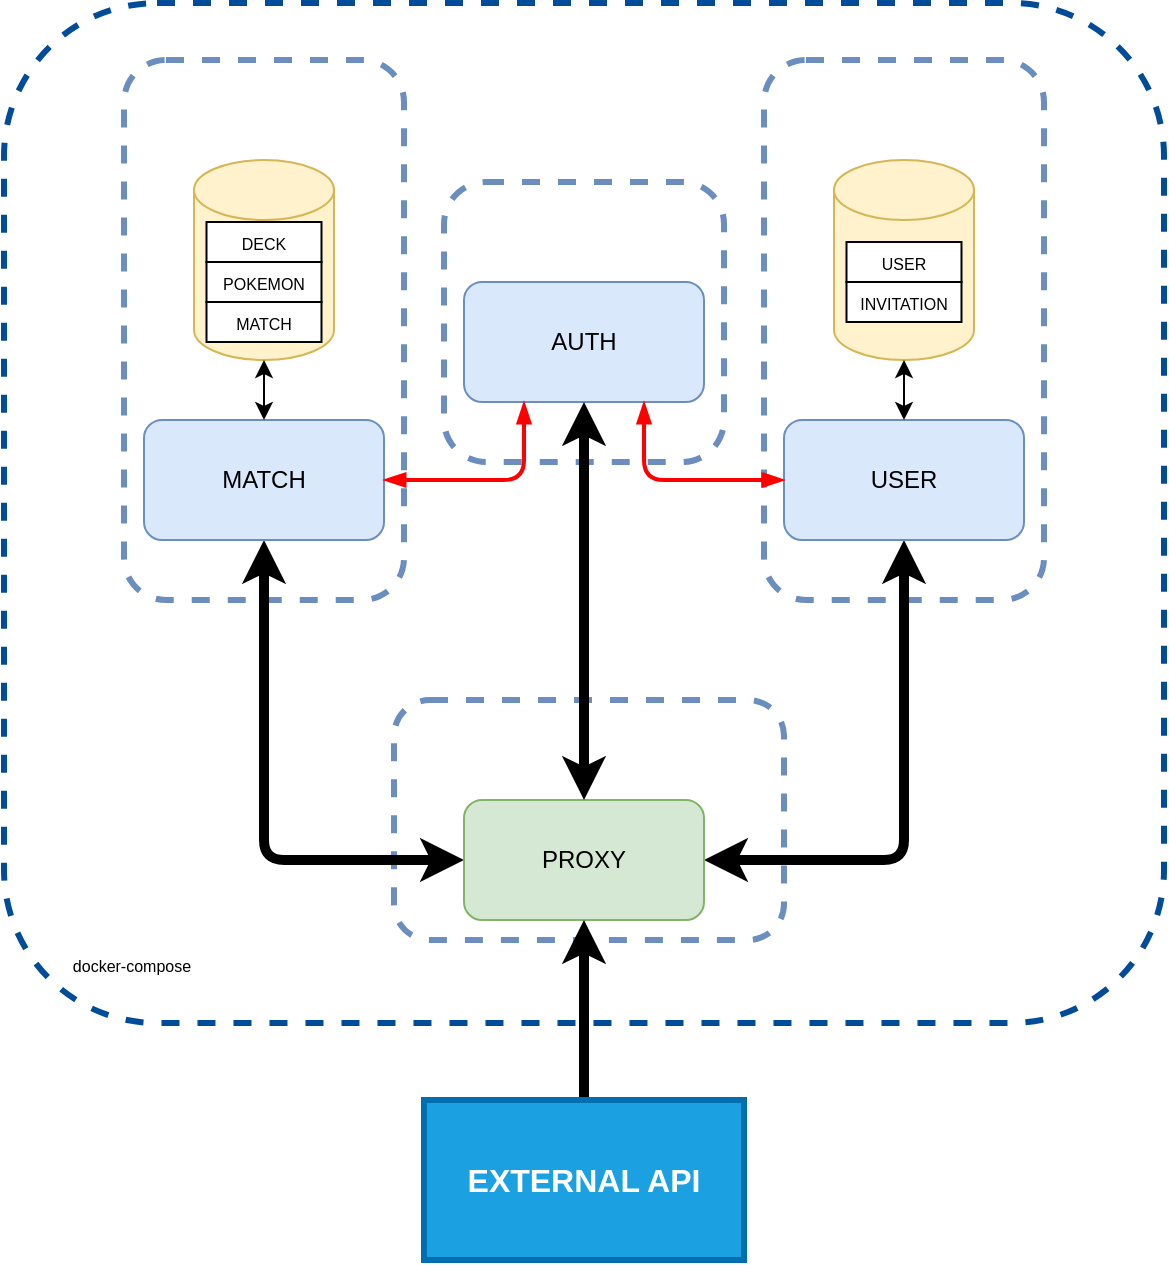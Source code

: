 <mxfile version="16.6.3" type="github"><diagram id="Zw8FGQJIe4Cw1-x8Rf4T" name="Page-1"><mxGraphModel dx="1185" dy="635" grid="1" gridSize="10" guides="1" tooltips="1" connect="1" arrows="1" fold="1" page="1" pageScale="1" pageWidth="827" pageHeight="1169" math="0" shadow="0"><root><mxCell id="0"/><mxCell id="1" parent="0"/><mxCell id="bebJIbhj5G8hPstjV86P-28" value="" style="rounded=1;whiteSpace=wrap;html=1;dashed=1;fontSize=8;strokeWidth=3;fillColor=none;strokeColor=#004C99;" vertex="1" parent="1"><mxGeometry x="90" y="11.5" width="580" height="510" as="geometry"/></mxCell><mxCell id="bebJIbhj5G8hPstjV86P-20" value="" style="rounded=1;whiteSpace=wrap;html=1;fontSize=8;fillColor=none;strokeColor=#6c8ebf;dashed=1;strokeWidth=3;" vertex="1" parent="1"><mxGeometry x="310" y="101" width="140" height="140" as="geometry"/></mxCell><mxCell id="bebJIbhj5G8hPstjV86P-19" value="" style="rounded=1;whiteSpace=wrap;html=1;fontSize=8;fillColor=none;strokeColor=#6c8ebf;dashed=1;strokeWidth=3;" vertex="1" parent="1"><mxGeometry x="150" y="40" width="140" height="270" as="geometry"/></mxCell><mxCell id="bebJIbhj5G8hPstjV86P-18" value="" style="rounded=1;whiteSpace=wrap;html=1;fontSize=8;fillColor=none;strokeColor=#6c8ebf;dashed=1;strokeWidth=3;" vertex="1" parent="1"><mxGeometry x="470" y="40" width="140" height="270" as="geometry"/></mxCell><mxCell id="bebJIbhj5G8hPstjV86P-25" value="" style="rounded=1;whiteSpace=wrap;html=1;fontSize=8;fillColor=none;strokeColor=#6c8ebf;dashed=1;strokeWidth=3;" vertex="1" parent="1"><mxGeometry x="285" y="360" width="195" height="120" as="geometry"/></mxCell><mxCell id="bebJIbhj5G8hPstjV86P-36" style="edgeStyle=orthogonalEdgeStyle;rounded=1;orthogonalLoop=1;jettySize=auto;html=1;exitX=1;exitY=0.5;exitDx=0;exitDy=0;fontSize=12;strokeColor=#000000;strokeWidth=5;entryX=0.5;entryY=1;entryDx=0;entryDy=0;startArrow=classic;startFill=1;" edge="1" parent="1" source="bebJIbhj5G8hPstjV86P-1" target="bebJIbhj5G8hPstjV86P-4"><mxGeometry relative="1" as="geometry"/></mxCell><mxCell id="bebJIbhj5G8hPstjV86P-40" style="edgeStyle=orthogonalEdgeStyle;rounded=1;orthogonalLoop=1;jettySize=auto;html=1;exitX=0;exitY=0.5;exitDx=0;exitDy=0;fontSize=16;strokeColor=#000000;strokeWidth=5;startArrow=classic;startFill=1;" edge="1" parent="1" source="bebJIbhj5G8hPstjV86P-1" target="bebJIbhj5G8hPstjV86P-3"><mxGeometry relative="1" as="geometry"/></mxCell><mxCell id="bebJIbhj5G8hPstjV86P-1" value="PROXY" style="rounded=1;whiteSpace=wrap;html=1;fillColor=#d5e8d4;strokeColor=#82b366;" vertex="1" parent="1"><mxGeometry x="320" y="410" width="120" height="60" as="geometry"/></mxCell><mxCell id="bebJIbhj5G8hPstjV86P-2" value="AUTH" style="rounded=1;whiteSpace=wrap;html=1;fillColor=#dae8fc;strokeColor=#6c8ebf;" vertex="1" parent="1"><mxGeometry x="320" y="151" width="120" height="60" as="geometry"/></mxCell><mxCell id="bebJIbhj5G8hPstjV86P-3" value="MATCH" style="rounded=1;whiteSpace=wrap;html=1;fillColor=#dae8fc;strokeColor=#6c8ebf;" vertex="1" parent="1"><mxGeometry x="160" y="220" width="120" height="60" as="geometry"/></mxCell><mxCell id="bebJIbhj5G8hPstjV86P-4" value="USER" style="rounded=1;whiteSpace=wrap;html=1;fillColor=#dae8fc;strokeColor=#6c8ebf;" vertex="1" parent="1"><mxGeometry x="480" y="220" width="120" height="60" as="geometry"/></mxCell><mxCell id="bebJIbhj5G8hPstjV86P-5" value="" style="shape=cylinder3;whiteSpace=wrap;html=1;boundedLbl=1;backgroundOutline=1;size=15;fillColor=#fff2cc;strokeColor=#d6b656;" vertex="1" parent="1"><mxGeometry x="185" y="90" width="70" height="100" as="geometry"/></mxCell><mxCell id="bebJIbhj5G8hPstjV86P-7" value="&lt;div&gt;&lt;span style=&quot;font-size: 8px&quot;&gt;DECK&lt;/span&gt;&lt;/div&gt;" style="rounded=0;whiteSpace=wrap;html=1;align=center;" vertex="1" parent="1"><mxGeometry x="191.25" y="121" width="57.5" height="20" as="geometry"/></mxCell><mxCell id="bebJIbhj5G8hPstjV86P-8" value="&lt;div&gt;&lt;span style=&quot;font-size: 8px&quot;&gt;POKEMON&lt;/span&gt;&lt;/div&gt;" style="rounded=0;whiteSpace=wrap;html=1;align=center;" vertex="1" parent="1"><mxGeometry x="191.25" y="141" width="57.5" height="20" as="geometry"/></mxCell><mxCell id="bebJIbhj5G8hPstjV86P-9" value="&lt;div&gt;&lt;span style=&quot;font-size: 8px&quot;&gt;MATCH&lt;/span&gt;&lt;/div&gt;" style="rounded=0;whiteSpace=wrap;html=1;align=center;" vertex="1" parent="1"><mxGeometry x="191.25" y="161" width="57.5" height="20" as="geometry"/></mxCell><mxCell id="bebJIbhj5G8hPstjV86P-11" value="" style="shape=cylinder3;whiteSpace=wrap;html=1;boundedLbl=1;backgroundOutline=1;size=15;fillColor=#fff2cc;strokeColor=#d6b656;" vertex="1" parent="1"><mxGeometry x="505" y="90" width="70" height="100" as="geometry"/></mxCell><mxCell id="bebJIbhj5G8hPstjV86P-12" value="&lt;div&gt;&lt;span style=&quot;font-size: 8px&quot;&gt;USER&lt;/span&gt;&lt;/div&gt;" style="rounded=0;whiteSpace=wrap;html=1;align=center;" vertex="1" parent="1"><mxGeometry x="511.25" y="131" width="57.5" height="20" as="geometry"/></mxCell><mxCell id="bebJIbhj5G8hPstjV86P-13" value="&lt;div&gt;&lt;span style=&quot;font-size: 8px&quot;&gt;INVITATION&lt;/span&gt;&lt;/div&gt;" style="rounded=0;whiteSpace=wrap;html=1;align=center;" vertex="1" parent="1"><mxGeometry x="511.25" y="151" width="57.5" height="20" as="geometry"/></mxCell><mxCell id="bebJIbhj5G8hPstjV86P-15" value="" style="endArrow=classic;startArrow=classic;html=1;rounded=0;fontSize=8;entryX=0.5;entryY=1;entryDx=0;entryDy=0;entryPerimeter=0;exitX=0.5;exitY=0;exitDx=0;exitDy=0;" edge="1" parent="1" source="bebJIbhj5G8hPstjV86P-4" target="bebJIbhj5G8hPstjV86P-11"><mxGeometry width="50" height="50" relative="1" as="geometry"><mxPoint x="470" y="250" as="sourcePoint"/><mxPoint x="520" y="200" as="targetPoint"/></mxGeometry></mxCell><mxCell id="bebJIbhj5G8hPstjV86P-17" value="" style="endArrow=classic;startArrow=classic;html=1;rounded=0;fontSize=8;entryX=0.5;entryY=1;entryDx=0;entryDy=0;entryPerimeter=0;" edge="1" parent="1" source="bebJIbhj5G8hPstjV86P-3" target="bebJIbhj5G8hPstjV86P-5"><mxGeometry width="50" height="50" relative="1" as="geometry"><mxPoint x="363" y="230" as="sourcePoint"/><mxPoint x="363" y="200.0" as="targetPoint"/><Array as="points"/></mxGeometry></mxCell><mxCell id="bebJIbhj5G8hPstjV86P-22" value="" style="shape=image;verticalLabelPosition=bottom;labelBackgroundColor=default;verticalAlign=top;aspect=fixed;imageAspect=0;image=https://www.docker.com/sites/default/files/d8/2019-07/Moby-logo.png;" vertex="1" parent="1"><mxGeometry x="320" y="112" width="46.01" height="33" as="geometry"/></mxCell><mxCell id="bebJIbhj5G8hPstjV86P-23" value="" style="shape=image;verticalLabelPosition=bottom;labelBackgroundColor=default;verticalAlign=top;aspect=fixed;imageAspect=0;image=https://www.docker.com/sites/default/files/d8/2019-07/Moby-logo.png;" vertex="1" parent="1"><mxGeometry x="160" y="50" width="46.01" height="33" as="geometry"/></mxCell><mxCell id="bebJIbhj5G8hPstjV86P-24" value="" style="shape=image;verticalLabelPosition=bottom;labelBackgroundColor=default;verticalAlign=top;aspect=fixed;imageAspect=0;image=https://www.docker.com/sites/default/files/d8/2019-07/Moby-logo.png;" vertex="1" parent="1"><mxGeometry x="480" y="50" width="46.01" height="33" as="geometry"/></mxCell><mxCell id="bebJIbhj5G8hPstjV86P-27" value="" style="shape=image;verticalLabelPosition=bottom;labelBackgroundColor=default;verticalAlign=top;aspect=fixed;imageAspect=0;image=https://www.docker.com/sites/default/files/d8/2019-07/Moby-logo.png;" vertex="1" parent="1"><mxGeometry x="298.99" y="370" width="46.01" height="33" as="geometry"/></mxCell><mxCell id="bebJIbhj5G8hPstjV86P-30" value="" style="shape=image;verticalLabelPosition=bottom;labelBackgroundColor=default;verticalAlign=top;aspect=fixed;imageAspect=0;image=https://openwhisk.apache.org/images/deployments/logo-docker-compose-notext.png;" vertex="1" parent="1"><mxGeometry x="111.38" y="393.62" width="84.7" height="92.75" as="geometry"/></mxCell><mxCell id="bebJIbhj5G8hPstjV86P-31" value="docker-compose" style="text;html=1;strokeColor=none;fillColor=none;align=center;verticalAlign=middle;whiteSpace=wrap;rounded=0;dashed=1;fontSize=8;" vertex="1" parent="1"><mxGeometry x="108.73" y="478.25" width="90" height="30" as="geometry"/></mxCell><mxCell id="bebJIbhj5G8hPstjV86P-32" value="" style="shape=image;verticalLabelPosition=bottom;labelBackgroundColor=default;verticalAlign=top;aspect=fixed;imageAspect=0;image=https://upload.wikimedia.org/wikipedia/commons/thumb/c/c5/Nginx_logo.svg/1200px-Nginx_logo.svg.png;" vertex="1" parent="1"><mxGeometry x="400.27" y="378.87" width="69.73" height="14.75" as="geometry"/></mxCell><mxCell id="bebJIbhj5G8hPstjV86P-34" style="edgeStyle=orthogonalEdgeStyle;rounded=1;orthogonalLoop=1;jettySize=auto;html=1;entryX=0.5;entryY=1;entryDx=0;entryDy=0;fontSize=12;fillColor=#dae8fc;strokeColor=#000000;strokeWidth=5;" edge="1" parent="1" source="bebJIbhj5G8hPstjV86P-33" target="bebJIbhj5G8hPstjV86P-1"><mxGeometry relative="1" as="geometry"/></mxCell><mxCell id="bebJIbhj5G8hPstjV86P-33" value="&lt;font size=&quot;1&quot;&gt;&lt;b style=&quot;font-size: 16px&quot;&gt;EXTERNAL API&lt;/b&gt;&lt;/font&gt;" style="rounded=0;whiteSpace=wrap;html=1;fontSize=8;strokeColor=#006EAF;strokeWidth=3;fillColor=#1ba1e2;fontColor=#ffffff;" vertex="1" parent="1"><mxGeometry x="300" y="560" width="160" height="80" as="geometry"/></mxCell><mxCell id="bebJIbhj5G8hPstjV86P-37" style="edgeStyle=orthogonalEdgeStyle;rounded=1;orthogonalLoop=1;jettySize=auto;html=1;fontSize=12;strokeColor=#000000;strokeWidth=5;exitX=0.5;exitY=0;exitDx=0;exitDy=0;startArrow=classic;startFill=1;" edge="1" parent="1" source="bebJIbhj5G8hPstjV86P-1" target="bebJIbhj5G8hPstjV86P-2"><mxGeometry relative="1" as="geometry"><mxPoint x="380" y="390" as="sourcePoint"/><mxPoint x="550" y="290" as="targetPoint"/><Array as="points"/></mxGeometry></mxCell><mxCell id="bebJIbhj5G8hPstjV86P-41" value="" style="endArrow=blockThin;startArrow=blockThin;html=1;rounded=1;fontSize=16;strokeColor=#FF0000;strokeWidth=2;entryX=0.25;entryY=1;entryDx=0;entryDy=0;exitX=1;exitY=0.5;exitDx=0;exitDy=0;fillColor=#f8cecc;startFill=1;endFill=1;" edge="1" parent="1" source="bebJIbhj5G8hPstjV86P-3" target="bebJIbhj5G8hPstjV86P-2"><mxGeometry width="50" height="50" relative="1" as="geometry"><mxPoint x="320" y="360" as="sourcePoint"/><mxPoint x="370" y="310" as="targetPoint"/><Array as="points"><mxPoint x="350" y="250"/></Array></mxGeometry></mxCell><mxCell id="bebJIbhj5G8hPstjV86P-42" value="" style="endArrow=blockThin;startArrow=blockThin;html=1;rounded=1;fontSize=16;strokeColor=#FF0000;strokeWidth=2;entryX=0.75;entryY=1;entryDx=0;entryDy=0;exitX=0;exitY=0.5;exitDx=0;exitDy=0;fillColor=#f8cecc;startFill=1;endFill=1;" edge="1" parent="1" source="bebJIbhj5G8hPstjV86P-4" target="bebJIbhj5G8hPstjV86P-2"><mxGeometry width="50" height="50" relative="1" as="geometry"><mxPoint x="290" y="260" as="sourcePoint"/><mxPoint x="360" y="221" as="targetPoint"/><Array as="points"><mxPoint x="410" y="250"/></Array></mxGeometry></mxCell></root></mxGraphModel></diagram></mxfile>